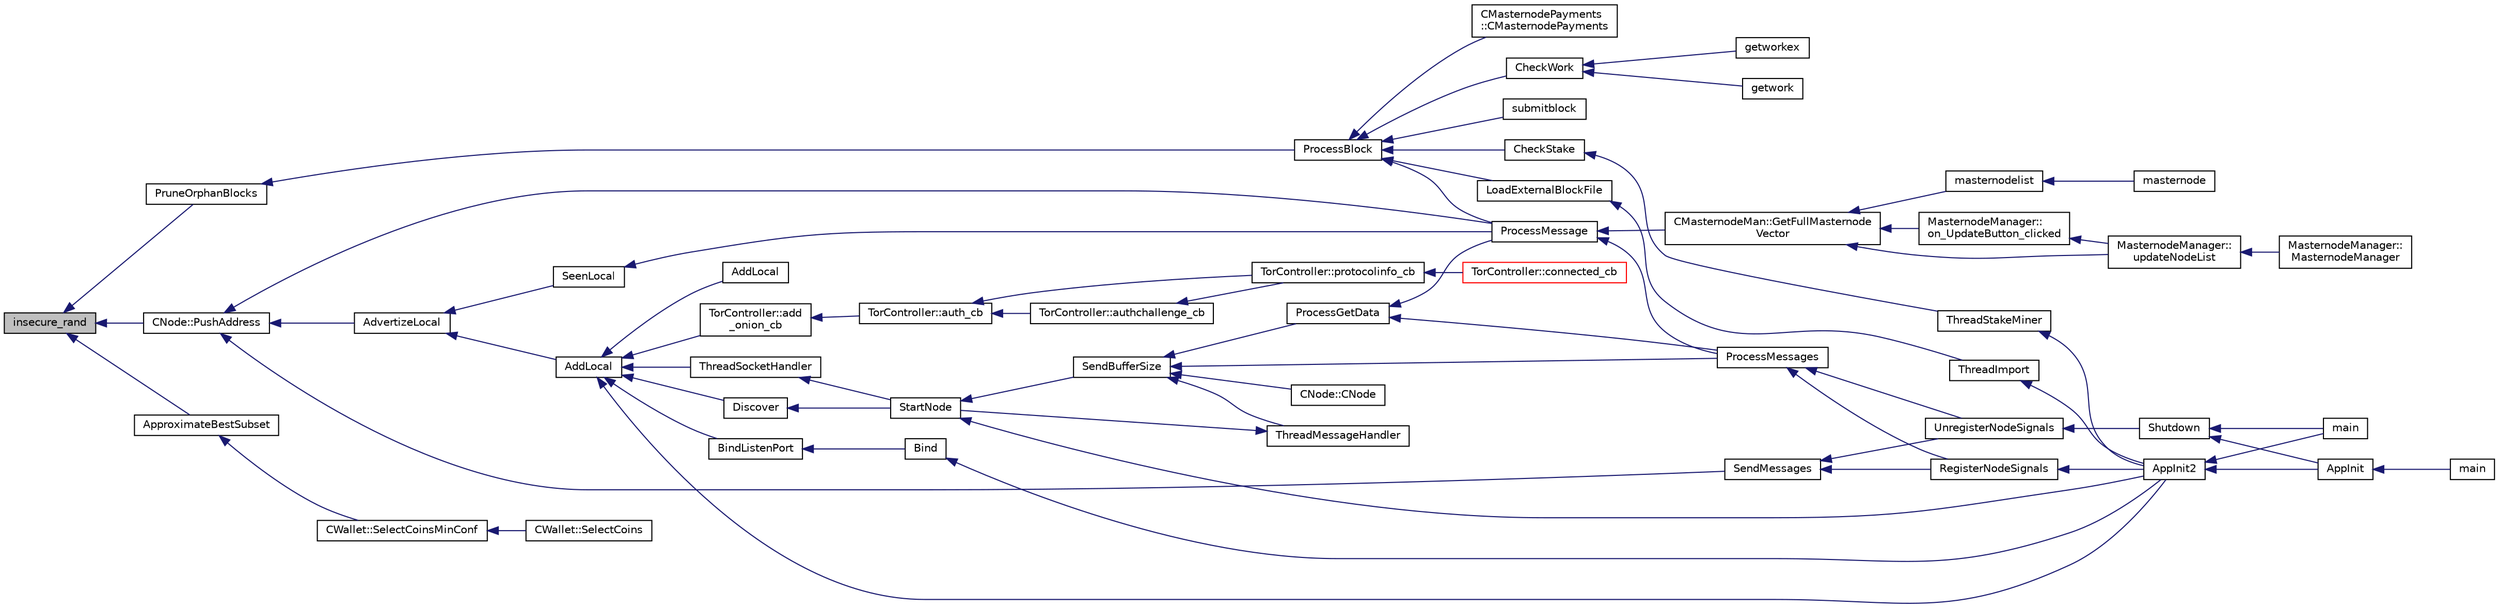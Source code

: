 digraph "insecure_rand"
{
  edge [fontname="Helvetica",fontsize="10",labelfontname="Helvetica",labelfontsize="10"];
  node [fontname="Helvetica",fontsize="10",shape=record];
  rankdir="LR";
  Node4745 [label="insecure_rand",height=0.2,width=0.4,color="black", fillcolor="grey75", style="filled", fontcolor="black"];
  Node4745 -> Node4746 [dir="back",color="midnightblue",fontsize="10",style="solid",fontname="Helvetica"];
  Node4746 [label="PruneOrphanBlocks",height=0.2,width=0.4,color="black", fillcolor="white", style="filled",URL="$df/d0a/main_8cpp.html#abcfc328daa14f00e1899caf0dab36ba7"];
  Node4746 -> Node4747 [dir="back",color="midnightblue",fontsize="10",style="solid",fontname="Helvetica"];
  Node4747 [label="ProcessBlock",height=0.2,width=0.4,color="black", fillcolor="white", style="filled",URL="$d4/dbf/main_8h.html#a7c8a7be3439bb5e1e40548a332a3cf29"];
  Node4747 -> Node4748 [dir="back",color="midnightblue",fontsize="10",style="solid",fontname="Helvetica"];
  Node4748 [label="LoadExternalBlockFile",height=0.2,width=0.4,color="black", fillcolor="white", style="filled",URL="$df/d0a/main_8cpp.html#afbdbbb5a1b376748e5460cbcf644a9af"];
  Node4748 -> Node4749 [dir="back",color="midnightblue",fontsize="10",style="solid",fontname="Helvetica"];
  Node4749 [label="ThreadImport",height=0.2,width=0.4,color="black", fillcolor="white", style="filled",URL="$d4/dbf/main_8h.html#a0189c34248cd89bbbe20d4d6045bd7c9"];
  Node4749 -> Node4750 [dir="back",color="midnightblue",fontsize="10",style="solid",fontname="Helvetica"];
  Node4750 [label="AppInit2",height=0.2,width=0.4,color="black", fillcolor="white", style="filled",URL="$d8/dc0/init_8h.html#a1a4c1bfbf6ba1db77e988b89b9cadfd3",tooltip="Initialize ion. "];
  Node4750 -> Node4751 [dir="back",color="midnightblue",fontsize="10",style="solid",fontname="Helvetica"];
  Node4751 [label="AppInit",height=0.2,width=0.4,color="black", fillcolor="white", style="filled",URL="$d4/d35/iond_8cpp.html#ac59316b767e6984e1285f0531275286b"];
  Node4751 -> Node4752 [dir="back",color="midnightblue",fontsize="10",style="solid",fontname="Helvetica"];
  Node4752 [label="main",height=0.2,width=0.4,color="black", fillcolor="white", style="filled",URL="$d4/d35/iond_8cpp.html#a0ddf1224851353fc92bfbff6f499fa97"];
  Node4750 -> Node4753 [dir="back",color="midnightblue",fontsize="10",style="solid",fontname="Helvetica"];
  Node4753 [label="main",height=0.2,width=0.4,color="black", fillcolor="white", style="filled",URL="$d5/d2d/ion_8cpp.html#a0ddf1224851353fc92bfbff6f499fa97"];
  Node4747 -> Node4754 [dir="back",color="midnightblue",fontsize="10",style="solid",fontname="Helvetica"];
  Node4754 [label="ProcessMessage",height=0.2,width=0.4,color="black", fillcolor="white", style="filled",URL="$df/d0a/main_8cpp.html#a8ba92b1a4bce3c835e887a9073d17d8e"];
  Node4754 -> Node4755 [dir="back",color="midnightblue",fontsize="10",style="solid",fontname="Helvetica"];
  Node4755 [label="ProcessMessages",height=0.2,width=0.4,color="black", fillcolor="white", style="filled",URL="$d4/dbf/main_8h.html#a196f9318f02448b85b28d612698934fd"];
  Node4755 -> Node4756 [dir="back",color="midnightblue",fontsize="10",style="solid",fontname="Helvetica"];
  Node4756 [label="RegisterNodeSignals",height=0.2,width=0.4,color="black", fillcolor="white", style="filled",URL="$d4/dbf/main_8h.html#ab02615ff65f91d69f8d786ec900baa8a",tooltip="Register with a network node to receive its signals. "];
  Node4756 -> Node4750 [dir="back",color="midnightblue",fontsize="10",style="solid",fontname="Helvetica"];
  Node4755 -> Node4757 [dir="back",color="midnightblue",fontsize="10",style="solid",fontname="Helvetica"];
  Node4757 [label="UnregisterNodeSignals",height=0.2,width=0.4,color="black", fillcolor="white", style="filled",URL="$d4/dbf/main_8h.html#a3ef0cc6e9d9d6435ee2a5569244d6ebd",tooltip="Unregister a network node. "];
  Node4757 -> Node4758 [dir="back",color="midnightblue",fontsize="10",style="solid",fontname="Helvetica"];
  Node4758 [label="Shutdown",height=0.2,width=0.4,color="black", fillcolor="white", style="filled",URL="$d8/dc0/init_8h.html#ac5f038c2b480cf9ef5e19e3eba8dbaf9"];
  Node4758 -> Node4751 [dir="back",color="midnightblue",fontsize="10",style="solid",fontname="Helvetica"];
  Node4758 -> Node4753 [dir="back",color="midnightblue",fontsize="10",style="solid",fontname="Helvetica"];
  Node4754 -> Node4759 [dir="back",color="midnightblue",fontsize="10",style="solid",fontname="Helvetica"];
  Node4759 [label="CMasternodeMan::GetFullMasternode\lVector",height=0.2,width=0.4,color="black", fillcolor="white", style="filled",URL="$dc/d6b/class_c_masternode_man.html#ab39e213a7601e1bef2eba1d5d63206f5"];
  Node4759 -> Node4760 [dir="back",color="midnightblue",fontsize="10",style="solid",fontname="Helvetica"];
  Node4760 [label="MasternodeManager::\lupdateNodeList",height=0.2,width=0.4,color="black", fillcolor="white", style="filled",URL="$d9/d70/class_masternode_manager.html#a5485a8bd6ccf673027165cc1207dfae9"];
  Node4760 -> Node4761 [dir="back",color="midnightblue",fontsize="10",style="solid",fontname="Helvetica"];
  Node4761 [label="MasternodeManager::\lMasternodeManager",height=0.2,width=0.4,color="black", fillcolor="white", style="filled",URL="$d9/d70/class_masternode_manager.html#ad18cb99065e056e6b791e2356de826bf"];
  Node4759 -> Node4762 [dir="back",color="midnightblue",fontsize="10",style="solid",fontname="Helvetica"];
  Node4762 [label="MasternodeManager::\lon_UpdateButton_clicked",height=0.2,width=0.4,color="black", fillcolor="white", style="filled",URL="$d9/d70/class_masternode_manager.html#ae8d07b4d869e3eb09fe1be445eff0430"];
  Node4762 -> Node4760 [dir="back",color="midnightblue",fontsize="10",style="solid",fontname="Helvetica"];
  Node4759 -> Node4763 [dir="back",color="midnightblue",fontsize="10",style="solid",fontname="Helvetica"];
  Node4763 [label="masternodelist",height=0.2,width=0.4,color="black", fillcolor="white", style="filled",URL="$d5/d6b/rpcstashedsend_8cpp.html#a3a7ed7e37f21eb2912afc6e776f7236c"];
  Node4763 -> Node4764 [dir="back",color="midnightblue",fontsize="10",style="solid",fontname="Helvetica"];
  Node4764 [label="masternode",height=0.2,width=0.4,color="black", fillcolor="white", style="filled",URL="$d5/d6b/rpcstashedsend_8cpp.html#a30609e443aeb47c29ed0878d16b1b5e1"];
  Node4747 -> Node4765 [dir="back",color="midnightblue",fontsize="10",style="solid",fontname="Helvetica"];
  Node4765 [label="CMasternodePayments\l::CMasternodePayments",height=0.2,width=0.4,color="black", fillcolor="white", style="filled",URL="$dc/d9a/class_c_masternode_payments.html#a4b9454f265a927528c881716e7649973"];
  Node4747 -> Node4766 [dir="back",color="midnightblue",fontsize="10",style="solid",fontname="Helvetica"];
  Node4766 [label="CheckWork",height=0.2,width=0.4,color="black", fillcolor="white", style="filled",URL="$de/d13/miner_8h.html#aadd8a05aa6d8fae1c0f4daa5e971a12a",tooltip="Check mined proof-of-work block. "];
  Node4766 -> Node4767 [dir="back",color="midnightblue",fontsize="10",style="solid",fontname="Helvetica"];
  Node4767 [label="getworkex",height=0.2,width=0.4,color="black", fillcolor="white", style="filled",URL="$d4/ddd/rpcmining_8cpp.html#aa40f86dc468a3f2ef4a3bba99e20a069"];
  Node4766 -> Node4768 [dir="back",color="midnightblue",fontsize="10",style="solid",fontname="Helvetica"];
  Node4768 [label="getwork",height=0.2,width=0.4,color="black", fillcolor="white", style="filled",URL="$d4/ddd/rpcmining_8cpp.html#a356be62c93d38267a7da9e1cb644d547"];
  Node4747 -> Node4769 [dir="back",color="midnightblue",fontsize="10",style="solid",fontname="Helvetica"];
  Node4769 [label="CheckStake",height=0.2,width=0.4,color="black", fillcolor="white", style="filled",URL="$de/d13/miner_8h.html#a68be4bcfa03b86095641eac5ca996fed",tooltip="Check mined proof-of-stake block. "];
  Node4769 -> Node4770 [dir="back",color="midnightblue",fontsize="10",style="solid",fontname="Helvetica"];
  Node4770 [label="ThreadStakeMiner",height=0.2,width=0.4,color="black", fillcolor="white", style="filled",URL="$d6/de3/miner_8cpp.html#a31faece5ef0e403969b3d3debd79b352"];
  Node4770 -> Node4750 [dir="back",color="midnightblue",fontsize="10",style="solid",fontname="Helvetica"];
  Node4747 -> Node4771 [dir="back",color="midnightblue",fontsize="10",style="solid",fontname="Helvetica"];
  Node4771 [label="submitblock",height=0.2,width=0.4,color="black", fillcolor="white", style="filled",URL="$d4/ddd/rpcmining_8cpp.html#a6fc1aa077add8cb1c74207056616134d"];
  Node4745 -> Node4772 [dir="back",color="midnightblue",fontsize="10",style="solid",fontname="Helvetica"];
  Node4772 [label="CNode::PushAddress",height=0.2,width=0.4,color="black", fillcolor="white", style="filled",URL="$d1/d64/class_c_node.html#a06950a5ce265a1d4df1aad7f28e6fde8"];
  Node4772 -> Node4754 [dir="back",color="midnightblue",fontsize="10",style="solid",fontname="Helvetica"];
  Node4772 -> Node4773 [dir="back",color="midnightblue",fontsize="10",style="solid",fontname="Helvetica"];
  Node4773 [label="SendMessages",height=0.2,width=0.4,color="black", fillcolor="white", style="filled",URL="$d4/dbf/main_8h.html#a711a5bdb30c9c9bbdc83011b1cbbe2f3"];
  Node4773 -> Node4756 [dir="back",color="midnightblue",fontsize="10",style="solid",fontname="Helvetica"];
  Node4773 -> Node4757 [dir="back",color="midnightblue",fontsize="10",style="solid",fontname="Helvetica"];
  Node4772 -> Node4774 [dir="back",color="midnightblue",fontsize="10",style="solid",fontname="Helvetica"];
  Node4774 [label="AdvertizeLocal",height=0.2,width=0.4,color="black", fillcolor="white", style="filled",URL="$dd/d84/net_8cpp.html#a11932bbb34fc72238e9069c6e5363108"];
  Node4774 -> Node4775 [dir="back",color="midnightblue",fontsize="10",style="solid",fontname="Helvetica"];
  Node4775 [label="AddLocal",height=0.2,width=0.4,color="black", fillcolor="white", style="filled",URL="$d7/d97/net_8h.html#a337d6af198a6b0d75f830e56da9b91e9"];
  Node4775 -> Node4750 [dir="back",color="midnightblue",fontsize="10",style="solid",fontname="Helvetica"];
  Node4775 -> Node4776 [dir="back",color="midnightblue",fontsize="10",style="solid",fontname="Helvetica"];
  Node4776 [label="AddLocal",height=0.2,width=0.4,color="black", fillcolor="white", style="filled",URL="$d7/d97/net_8h.html#abda4e8f87772f9a9d9d8f52a93791ffc"];
  Node4775 -> Node4777 [dir="back",color="midnightblue",fontsize="10",style="solid",fontname="Helvetica"];
  Node4777 [label="ThreadSocketHandler",height=0.2,width=0.4,color="black", fillcolor="white", style="filled",URL="$dd/d84/net_8cpp.html#aa1111c12121e039bbd8eedb556e4514a"];
  Node4777 -> Node4778 [dir="back",color="midnightblue",fontsize="10",style="solid",fontname="Helvetica"];
  Node4778 [label="StartNode",height=0.2,width=0.4,color="black", fillcolor="white", style="filled",URL="$d7/d97/net_8h.html#a9396d8054e8f74959e9391871aaddde0"];
  Node4778 -> Node4750 [dir="back",color="midnightblue",fontsize="10",style="solid",fontname="Helvetica"];
  Node4778 -> Node4779 [dir="back",color="midnightblue",fontsize="10",style="solid",fontname="Helvetica"];
  Node4779 [label="SendBufferSize",height=0.2,width=0.4,color="black", fillcolor="white", style="filled",URL="$d7/d97/net_8h.html#a13f289d6233bd32b78a38793f76bdccb"];
  Node4779 -> Node4780 [dir="back",color="midnightblue",fontsize="10",style="solid",fontname="Helvetica"];
  Node4780 [label="ProcessGetData",height=0.2,width=0.4,color="black", fillcolor="white", style="filled",URL="$df/d0a/main_8cpp.html#a3be415b83ecfe1f4215e0bd28c3b1eec"];
  Node4780 -> Node4754 [dir="back",color="midnightblue",fontsize="10",style="solid",fontname="Helvetica"];
  Node4780 -> Node4755 [dir="back",color="midnightblue",fontsize="10",style="solid",fontname="Helvetica"];
  Node4779 -> Node4755 [dir="back",color="midnightblue",fontsize="10",style="solid",fontname="Helvetica"];
  Node4779 -> Node4781 [dir="back",color="midnightblue",fontsize="10",style="solid",fontname="Helvetica"];
  Node4781 [label="ThreadMessageHandler",height=0.2,width=0.4,color="black", fillcolor="white", style="filled",URL="$dd/d84/net_8cpp.html#a379b0d3521bdd62ac296f219d70c4e30"];
  Node4781 -> Node4778 [dir="back",color="midnightblue",fontsize="10",style="solid",fontname="Helvetica"];
  Node4779 -> Node4782 [dir="back",color="midnightblue",fontsize="10",style="solid",fontname="Helvetica"];
  Node4782 [label="CNode::CNode",height=0.2,width=0.4,color="black", fillcolor="white", style="filled",URL="$d1/d64/class_c_node.html#a51556705550511146245b9fb2fec09c1"];
  Node4775 -> Node4783 [dir="back",color="midnightblue",fontsize="10",style="solid",fontname="Helvetica"];
  Node4783 [label="BindListenPort",height=0.2,width=0.4,color="black", fillcolor="white", style="filled",URL="$dd/d84/net_8cpp.html#a0c8010ad96acff7cca6aca684ec42b71"];
  Node4783 -> Node4784 [dir="back",color="midnightblue",fontsize="10",style="solid",fontname="Helvetica"];
  Node4784 [label="Bind",height=0.2,width=0.4,color="black", fillcolor="white", style="filled",URL="$d0/dc9/init_8cpp.html#a9a9b0573392f737da5951ceef838bb49"];
  Node4784 -> Node4750 [dir="back",color="midnightblue",fontsize="10",style="solid",fontname="Helvetica"];
  Node4775 -> Node4785 [dir="back",color="midnightblue",fontsize="10",style="solid",fontname="Helvetica"];
  Node4785 [label="Discover",height=0.2,width=0.4,color="black", fillcolor="white", style="filled",URL="$dd/d84/net_8cpp.html#a048eb0919e57aa88134e1afad7ee1ecb"];
  Node4785 -> Node4778 [dir="back",color="midnightblue",fontsize="10",style="solid",fontname="Helvetica"];
  Node4775 -> Node4786 [dir="back",color="midnightblue",fontsize="10",style="solid",fontname="Helvetica"];
  Node4786 [label="TorController::add\l_onion_cb",height=0.2,width=0.4,color="black", fillcolor="white", style="filled",URL="$da/dd9/class_tor_controller.html#a78b762c14a006b2f509261a95963ff67",tooltip="Callback for ADD_ONION result. "];
  Node4786 -> Node4787 [dir="back",color="midnightblue",fontsize="10",style="solid",fontname="Helvetica"];
  Node4787 [label="TorController::auth_cb",height=0.2,width=0.4,color="black", fillcolor="white", style="filled",URL="$da/dd9/class_tor_controller.html#ae36bc33cb3088384517c68f71e9944ce",tooltip="Callback for AUTHENTICATE result. "];
  Node4787 -> Node4788 [dir="back",color="midnightblue",fontsize="10",style="solid",fontname="Helvetica"];
  Node4788 [label="TorController::authchallenge_cb",height=0.2,width=0.4,color="black", fillcolor="white", style="filled",URL="$da/dd9/class_tor_controller.html#a86f1396b9f242183ffe777e0951eb997",tooltip="Callback for AUTHCHALLENGE result. "];
  Node4788 -> Node4789 [dir="back",color="midnightblue",fontsize="10",style="solid",fontname="Helvetica"];
  Node4789 [label="TorController::protocolinfo_cb",height=0.2,width=0.4,color="black", fillcolor="white", style="filled",URL="$da/dd9/class_tor_controller.html#aee36fcd1cd60d7f4eb007d909894b1c3",tooltip="Callback for PROTOCOLINFO result. "];
  Node4789 -> Node4790 [dir="back",color="midnightblue",fontsize="10",style="solid",fontname="Helvetica"];
  Node4790 [label="TorController::connected_cb",height=0.2,width=0.4,color="red", fillcolor="white", style="filled",URL="$da/dd9/class_tor_controller.html#a59d56a1525a08235b07dd9eadbae0d1f",tooltip="Callback after successful connection. "];
  Node4787 -> Node4789 [dir="back",color="midnightblue",fontsize="10",style="solid",fontname="Helvetica"];
  Node4774 -> Node4794 [dir="back",color="midnightblue",fontsize="10",style="solid",fontname="Helvetica"];
  Node4794 [label="SeenLocal",height=0.2,width=0.4,color="black", fillcolor="white", style="filled",URL="$d7/d97/net_8h.html#af7487aacfc9d708b3db40c255ec070a8",tooltip="vote for a local address "];
  Node4794 -> Node4754 [dir="back",color="midnightblue",fontsize="10",style="solid",fontname="Helvetica"];
  Node4745 -> Node4795 [dir="back",color="midnightblue",fontsize="10",style="solid",fontname="Helvetica"];
  Node4795 [label="ApproximateBestSubset",height=0.2,width=0.4,color="black", fillcolor="white", style="filled",URL="$d7/de1/wallet_8cpp.html#a0cc82b54eb6ecb3f786b742a5f045e08"];
  Node4795 -> Node4796 [dir="back",color="midnightblue",fontsize="10",style="solid",fontname="Helvetica"];
  Node4796 [label="CWallet::SelectCoinsMinConf",height=0.2,width=0.4,color="black", fillcolor="white", style="filled",URL="$d2/de5/class_c_wallet.html#a2c3d3a459f0482b7e7de693e743712eb"];
  Node4796 -> Node4797 [dir="back",color="midnightblue",fontsize="10",style="solid",fontname="Helvetica"];
  Node4797 [label="CWallet::SelectCoins",height=0.2,width=0.4,color="black", fillcolor="white", style="filled",URL="$d2/de5/class_c_wallet.html#ab768cfe20bf11e14415ef2b1452bf4c4"];
}
